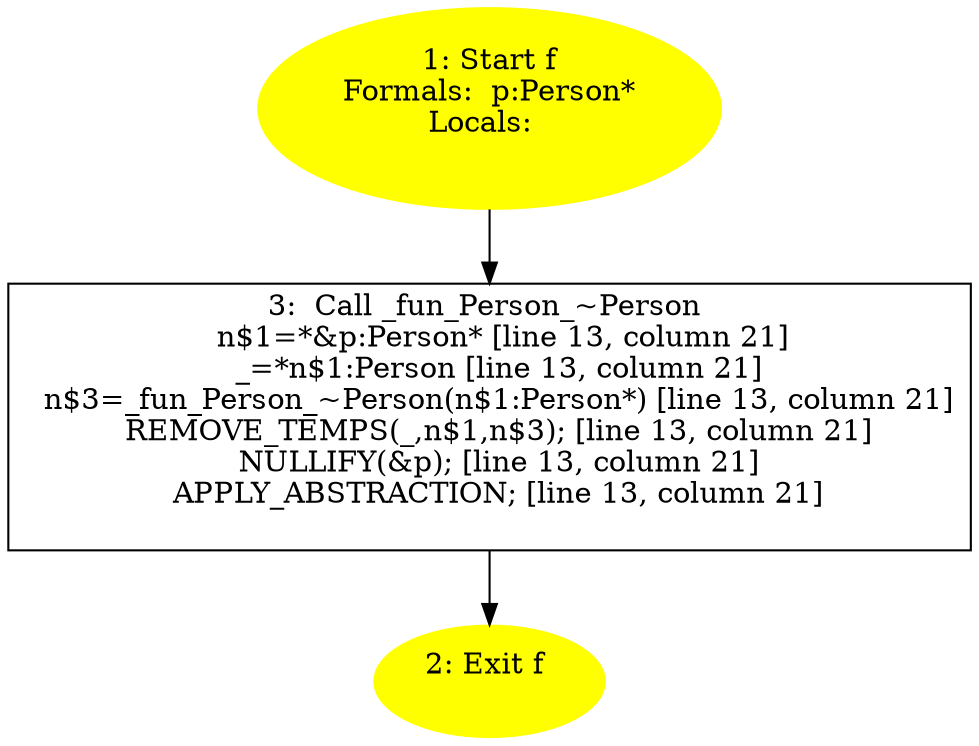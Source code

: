 /* @generated */
digraph cfg {
"f(class Person)#3072121847520995784.d15d531febb371128c8a5206341d5cb9_1" [label="1: Start f\nFormals:  p:Person*\nLocals:  \n  " color=yellow style=filled]
	

	 "f(class Person)#3072121847520995784.d15d531febb371128c8a5206341d5cb9_1" -> "f(class Person)#3072121847520995784.d15d531febb371128c8a5206341d5cb9_3" ;
"f(class Person)#3072121847520995784.d15d531febb371128c8a5206341d5cb9_2" [label="2: Exit f \n  " color=yellow style=filled]
	

"f(class Person)#3072121847520995784.d15d531febb371128c8a5206341d5cb9_3" [label="3:  Call _fun_Person_~Person \n   n$1=*&p:Person* [line 13, column 21]\n  _=*n$1:Person [line 13, column 21]\n  n$3=_fun_Person_~Person(n$1:Person*) [line 13, column 21]\n  REMOVE_TEMPS(_,n$1,n$3); [line 13, column 21]\n  NULLIFY(&p); [line 13, column 21]\n  APPLY_ABSTRACTION; [line 13, column 21]\n " shape="box"]
	

	 "f(class Person)#3072121847520995784.d15d531febb371128c8a5206341d5cb9_3" -> "f(class Person)#3072121847520995784.d15d531febb371128c8a5206341d5cb9_2" ;
}
